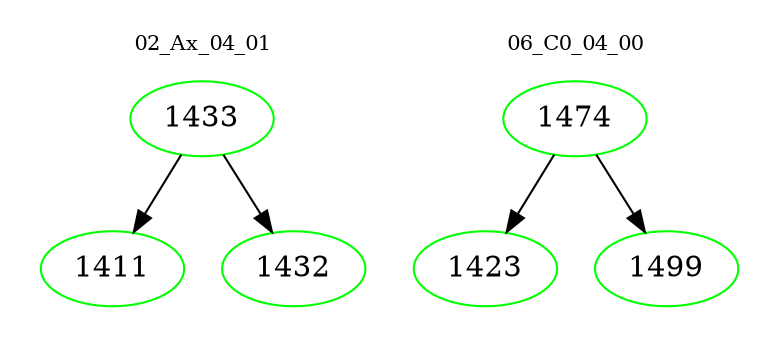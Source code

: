 digraph{
subgraph cluster_0 {
color = white
label = "02_Ax_04_01";
fontsize=10;
T0_1433 [label="1433", color="green"]
T0_1433 -> T0_1411 [color="black"]
T0_1411 [label="1411", color="green"]
T0_1433 -> T0_1432 [color="black"]
T0_1432 [label="1432", color="green"]
}
subgraph cluster_1 {
color = white
label = "06_C0_04_00";
fontsize=10;
T1_1474 [label="1474", color="green"]
T1_1474 -> T1_1423 [color="black"]
T1_1423 [label="1423", color="green"]
T1_1474 -> T1_1499 [color="black"]
T1_1499 [label="1499", color="green"]
}
}
